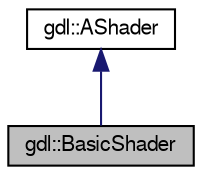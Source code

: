 digraph "gdl::BasicShader"
{
  edge [fontname="FreeSans",fontsize="10",labelfontname="FreeSans",labelfontsize="10"];
  node [fontname="FreeSans",fontsize="10",shape=record];
  Node1 [label="gdl::BasicShader",height=0.2,width=0.4,color="black", fillcolor="grey75", style="filled" fontcolor="black"];
  Node2 -> Node1 [dir="back",color="midnightblue",fontsize="10",style="solid",fontname="FreeSans"];
  Node2 [label="gdl::AShader",height=0.2,width=0.4,color="black", fillcolor="white", style="filled",URL="$de/df0/classgdl_1_1_a_shader.html"];
}
